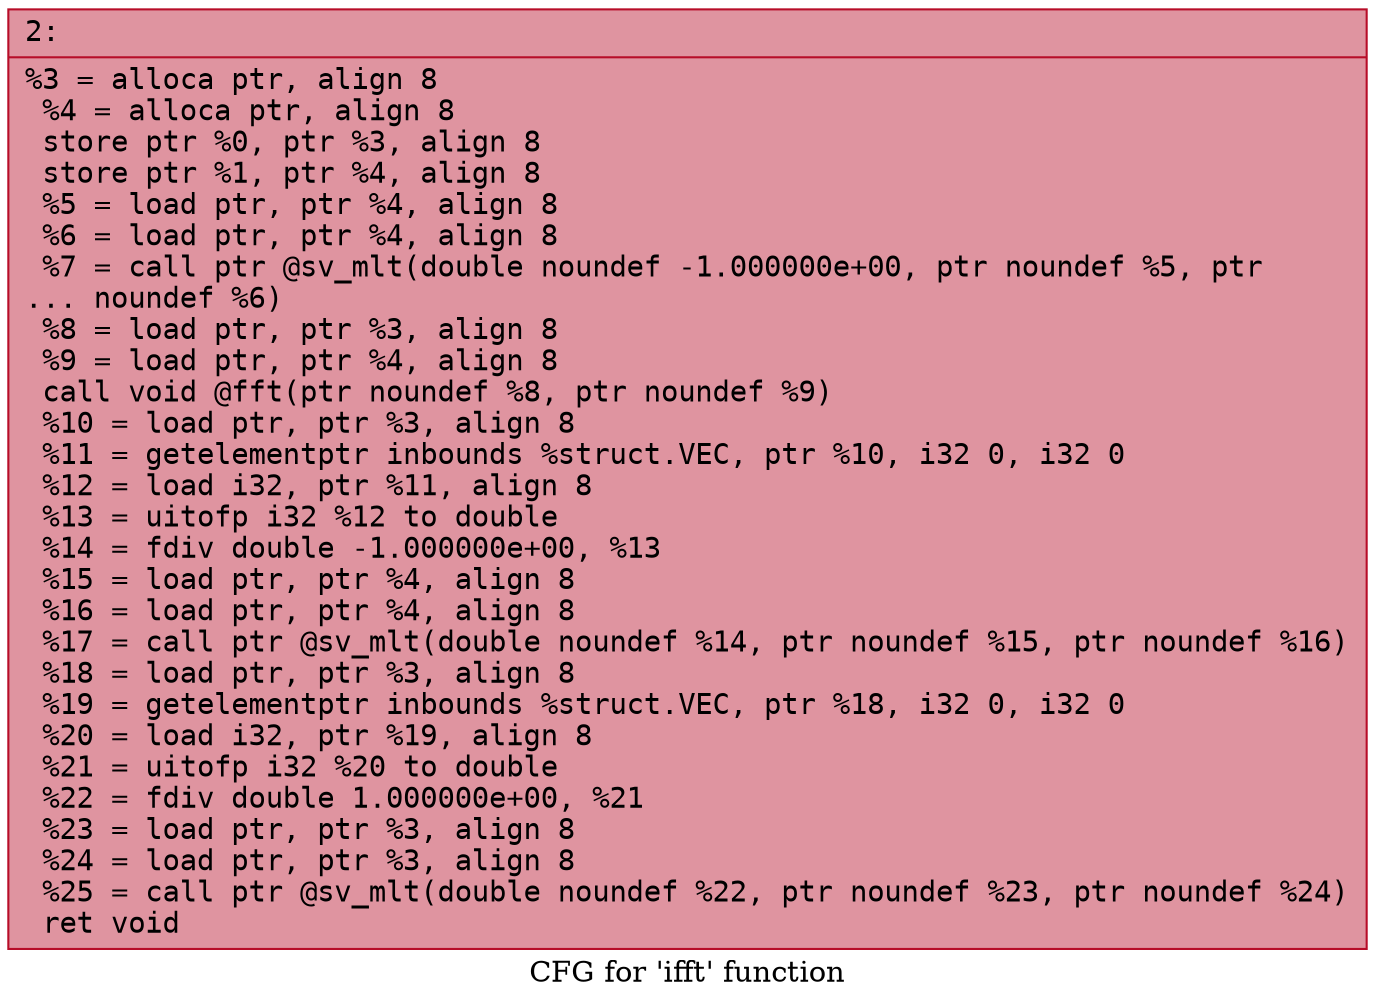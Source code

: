 digraph "CFG for 'ifft' function" {
	label="CFG for 'ifft' function";

	Node0x600002b46b20 [shape=record,color="#b70d28ff", style=filled, fillcolor="#b70d2870" fontname="Courier",label="{2:\l|  %3 = alloca ptr, align 8\l  %4 = alloca ptr, align 8\l  store ptr %0, ptr %3, align 8\l  store ptr %1, ptr %4, align 8\l  %5 = load ptr, ptr %4, align 8\l  %6 = load ptr, ptr %4, align 8\l  %7 = call ptr @sv_mlt(double noundef -1.000000e+00, ptr noundef %5, ptr\l... noundef %6)\l  %8 = load ptr, ptr %3, align 8\l  %9 = load ptr, ptr %4, align 8\l  call void @fft(ptr noundef %8, ptr noundef %9)\l  %10 = load ptr, ptr %3, align 8\l  %11 = getelementptr inbounds %struct.VEC, ptr %10, i32 0, i32 0\l  %12 = load i32, ptr %11, align 8\l  %13 = uitofp i32 %12 to double\l  %14 = fdiv double -1.000000e+00, %13\l  %15 = load ptr, ptr %4, align 8\l  %16 = load ptr, ptr %4, align 8\l  %17 = call ptr @sv_mlt(double noundef %14, ptr noundef %15, ptr noundef %16)\l  %18 = load ptr, ptr %3, align 8\l  %19 = getelementptr inbounds %struct.VEC, ptr %18, i32 0, i32 0\l  %20 = load i32, ptr %19, align 8\l  %21 = uitofp i32 %20 to double\l  %22 = fdiv double 1.000000e+00, %21\l  %23 = load ptr, ptr %3, align 8\l  %24 = load ptr, ptr %3, align 8\l  %25 = call ptr @sv_mlt(double noundef %22, ptr noundef %23, ptr noundef %24)\l  ret void\l}"];
}
